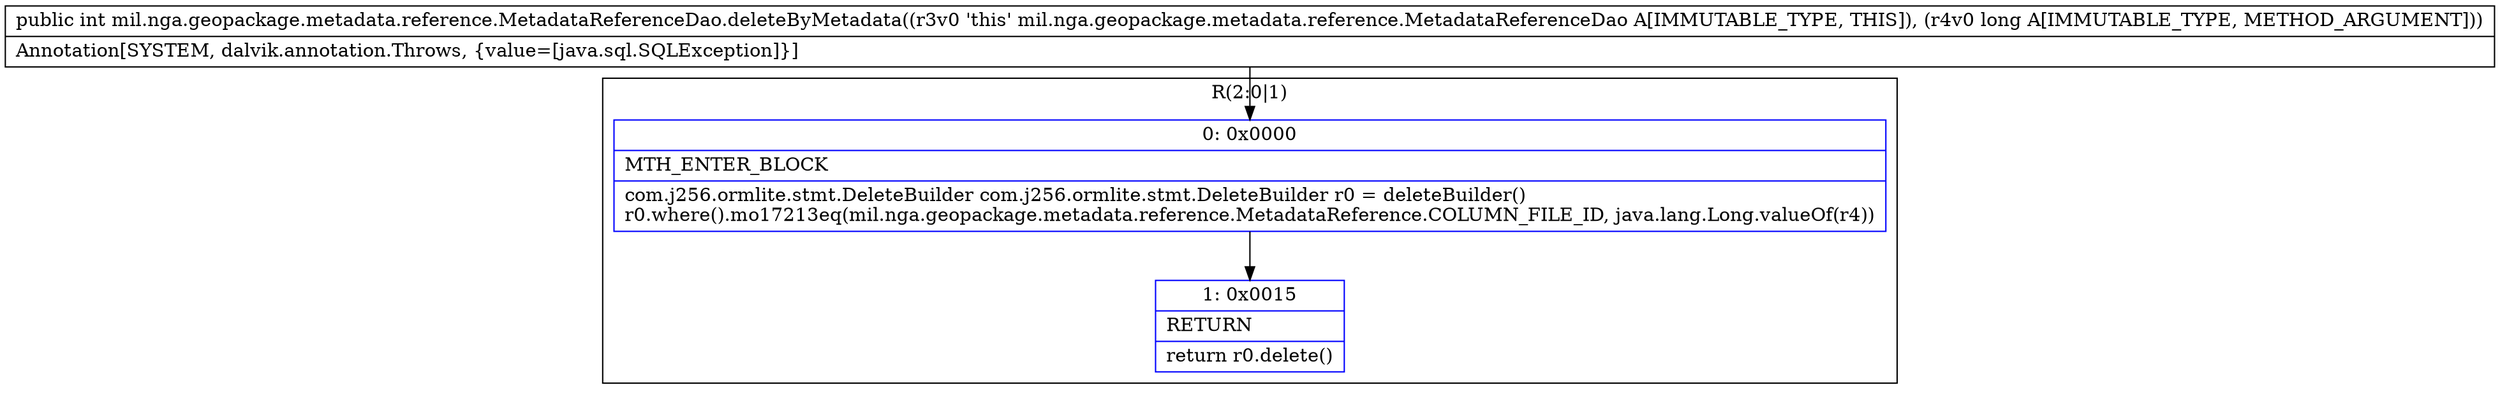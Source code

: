 digraph "CFG formil.nga.geopackage.metadata.reference.MetadataReferenceDao.deleteByMetadata(J)I" {
subgraph cluster_Region_407491740 {
label = "R(2:0|1)";
node [shape=record,color=blue];
Node_0 [shape=record,label="{0\:\ 0x0000|MTH_ENTER_BLOCK\l|com.j256.ormlite.stmt.DeleteBuilder com.j256.ormlite.stmt.DeleteBuilder r0 = deleteBuilder()\lr0.where().mo17213eq(mil.nga.geopackage.metadata.reference.MetadataReference.COLUMN_FILE_ID, java.lang.Long.valueOf(r4))\l}"];
Node_1 [shape=record,label="{1\:\ 0x0015|RETURN\l|return r0.delete()\l}"];
}
MethodNode[shape=record,label="{public int mil.nga.geopackage.metadata.reference.MetadataReferenceDao.deleteByMetadata((r3v0 'this' mil.nga.geopackage.metadata.reference.MetadataReferenceDao A[IMMUTABLE_TYPE, THIS]), (r4v0 long A[IMMUTABLE_TYPE, METHOD_ARGUMENT]))  | Annotation[SYSTEM, dalvik.annotation.Throws, \{value=[java.sql.SQLException]\}]\l}"];
MethodNode -> Node_0;
Node_0 -> Node_1;
}

